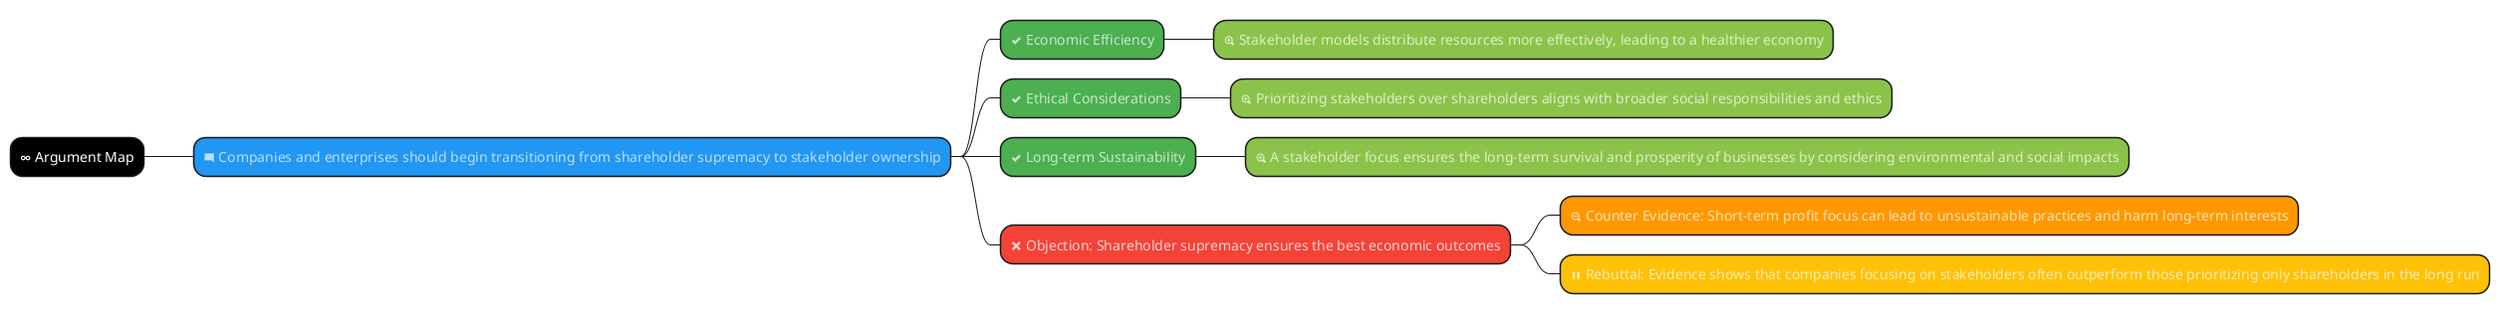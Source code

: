 @startmindmap
*[#000000] <color:#FFFFFF><&infinity> Argument Map
**[#2196F3] <color:#BBDEFB><&comment-square> Companies and enterprises should begin transitioning from shareholder supremacy to stakeholder ownership
***[#4CAF50] <color:#C8E6C9><&check> Economic Efficiency
****[#8BC34A] <color:#DCEDC8><&zoom-in> Stakeholder models distribute resources more effectively, leading to a healthier economy
***[#4CAF50] <color:#C8E6C9><&check> Ethical Considerations
****[#8BC34A] <color:#DCEDC8><&zoom-in> Prioritizing stakeholders over shareholders aligns with broader social responsibilities and ethics
***[#4CAF50] <color:#C8E6C9><&check> Long-term Sustainability
****[#8BC34A] <color:#DCEDC8><&zoom-in> A stakeholder focus ensures the long-term survival and prosperity of businesses by considering environmental and social impacts
***[#F44336] <color:#FFCDD2><&x> Objection: Shareholder supremacy ensures the best economic outcomes
****[#FF9800] <color:#FFE0B2><&zoom-out> Counter Evidence: Short-term profit focus can lead to unsustainable practices and harm long-term interests
****[#FFC107] <color:#FFECB3><&media-pause> Rebuttal: Evidence shows that companies focusing on stakeholders often outperform those prioritizing only shareholders in the long run
@endmindmap@startuml
' Copy your diagram content here
@enduml
